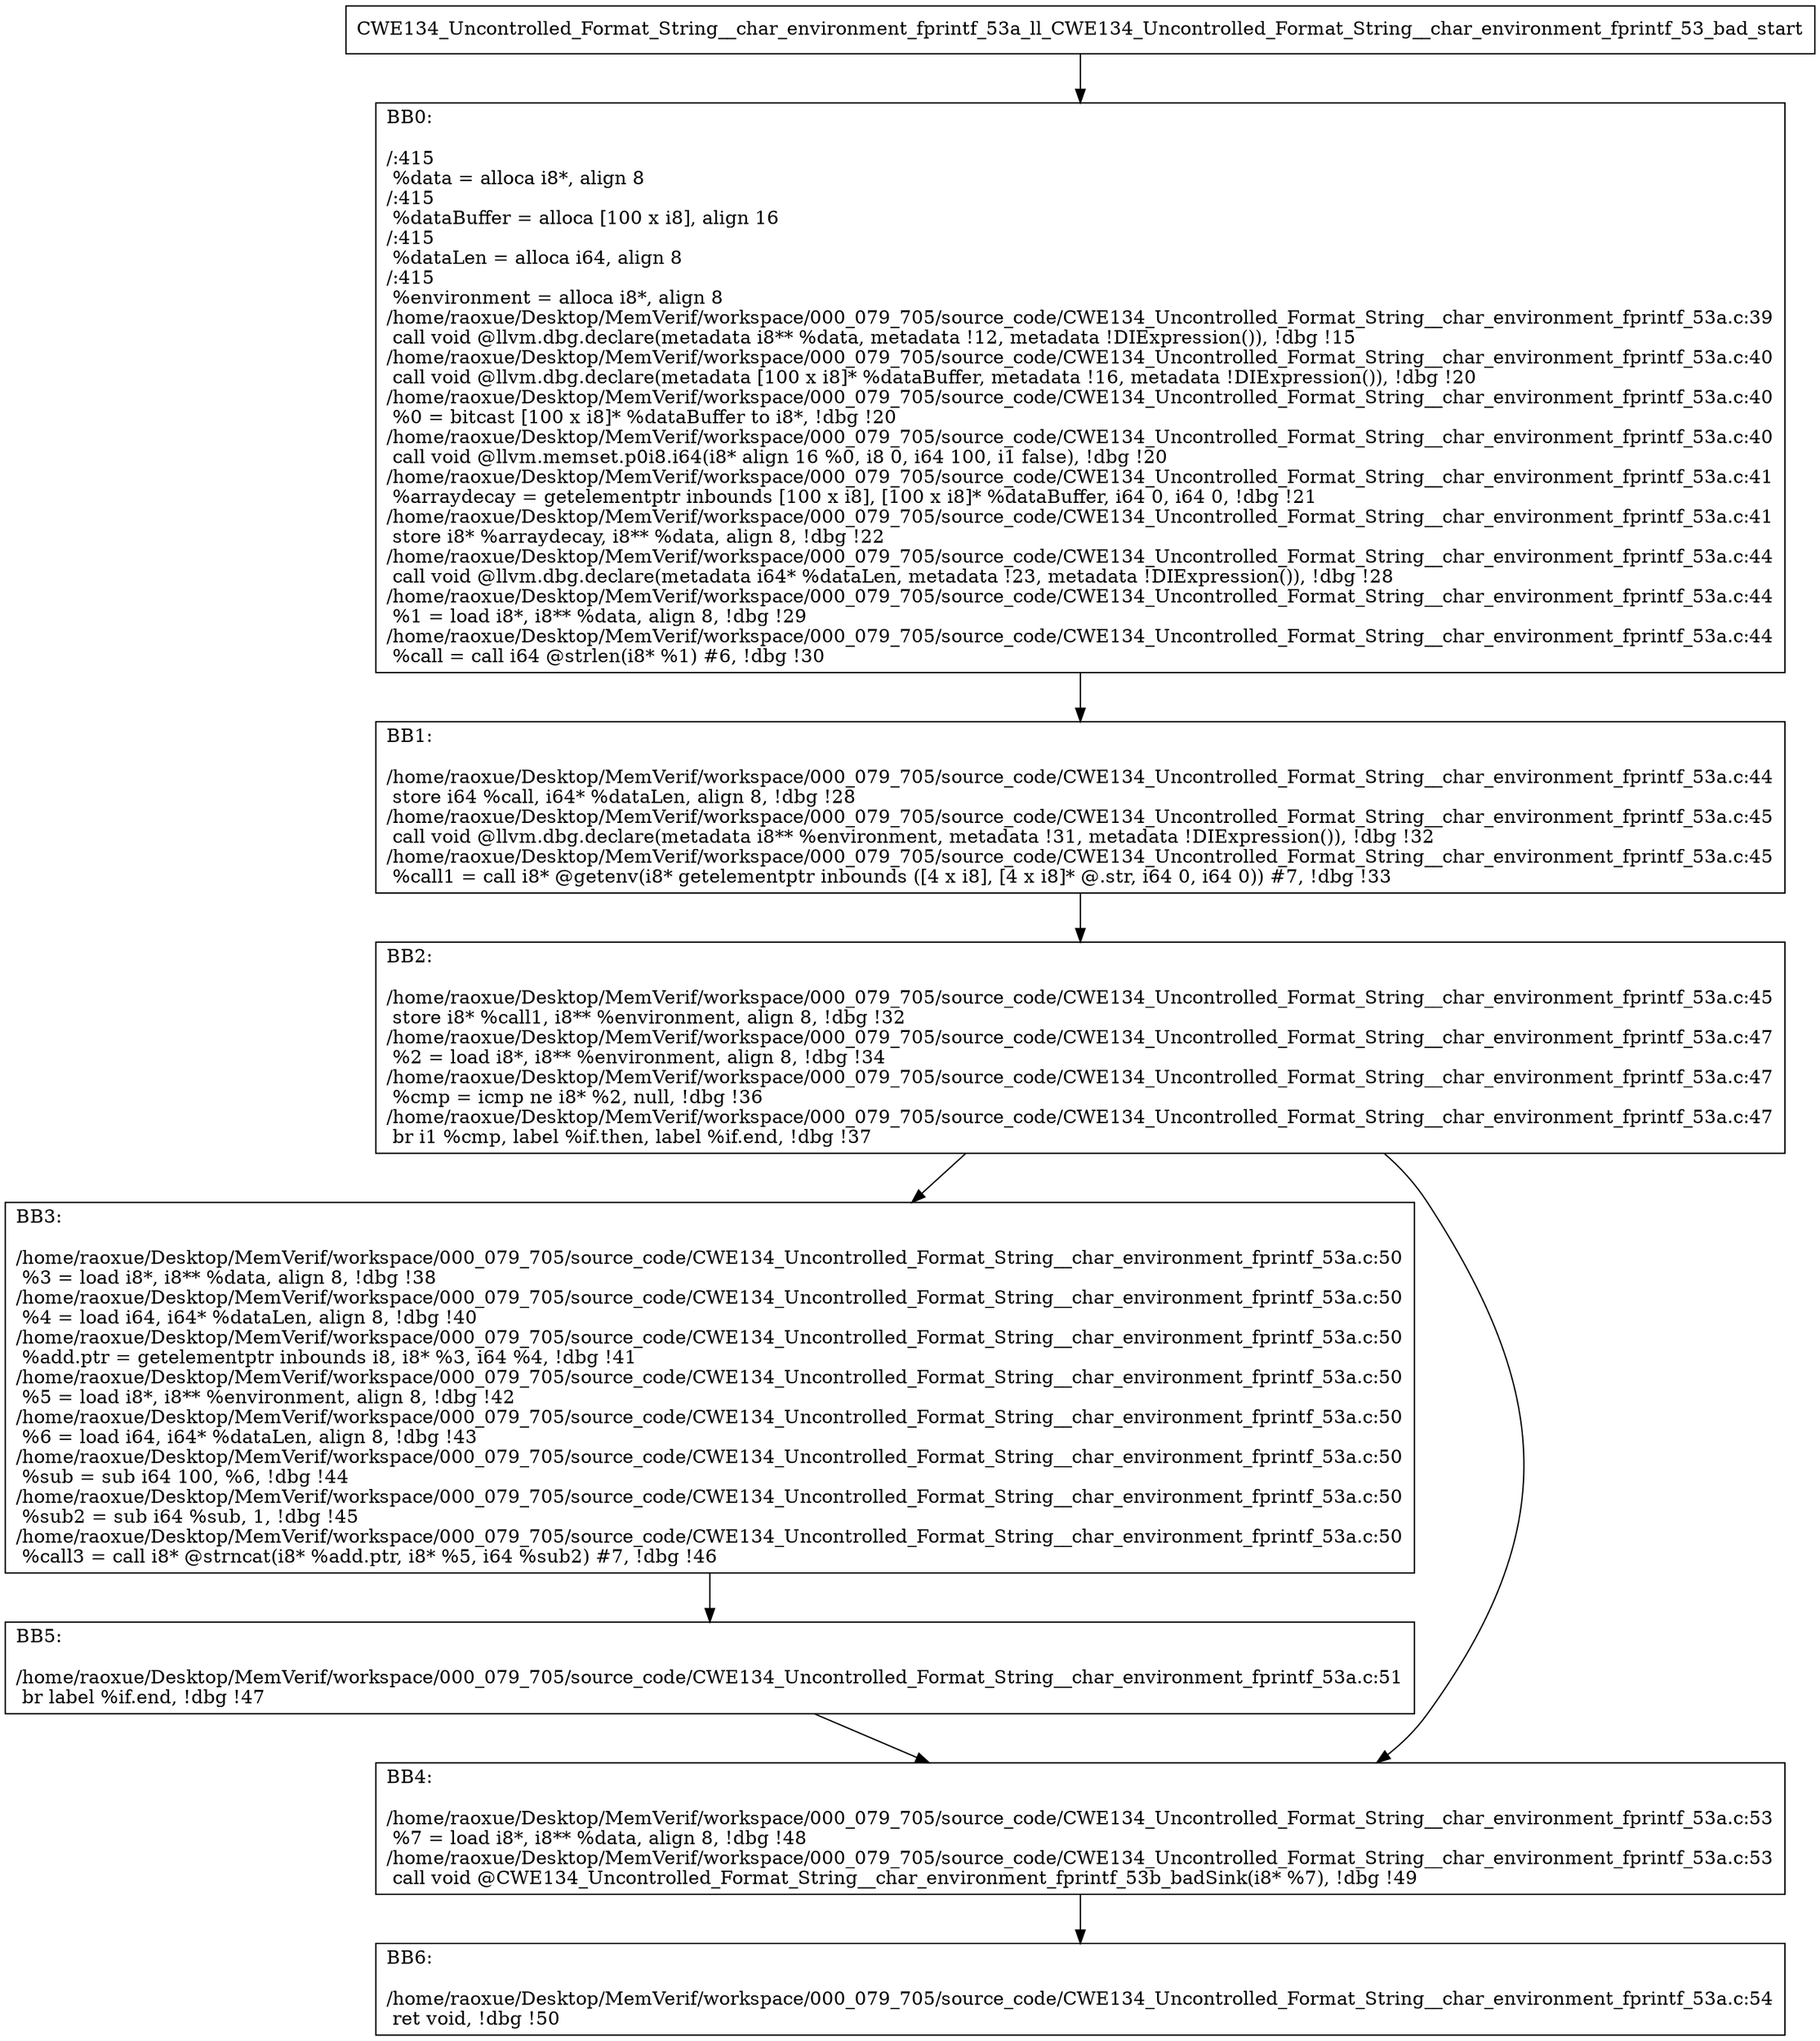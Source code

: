 digraph "CFG for'CWE134_Uncontrolled_Format_String__char_environment_fprintf_53a_ll_CWE134_Uncontrolled_Format_String__char_environment_fprintf_53_bad' function" {
	BBCWE134_Uncontrolled_Format_String__char_environment_fprintf_53a_ll_CWE134_Uncontrolled_Format_String__char_environment_fprintf_53_bad_start[shape=record,label="{CWE134_Uncontrolled_Format_String__char_environment_fprintf_53a_ll_CWE134_Uncontrolled_Format_String__char_environment_fprintf_53_bad_start}"];
	BBCWE134_Uncontrolled_Format_String__char_environment_fprintf_53a_ll_CWE134_Uncontrolled_Format_String__char_environment_fprintf_53_bad_start-> CWE134_Uncontrolled_Format_String__char_environment_fprintf_53a_ll_CWE134_Uncontrolled_Format_String__char_environment_fprintf_53_badBB0;
	CWE134_Uncontrolled_Format_String__char_environment_fprintf_53a_ll_CWE134_Uncontrolled_Format_String__char_environment_fprintf_53_badBB0 [shape=record, label="{BB0:\l\l/:415\l
  %data = alloca i8*, align 8\l
/:415\l
  %dataBuffer = alloca [100 x i8], align 16\l
/:415\l
  %dataLen = alloca i64, align 8\l
/:415\l
  %environment = alloca i8*, align 8\l
/home/raoxue/Desktop/MemVerif/workspace/000_079_705/source_code/CWE134_Uncontrolled_Format_String__char_environment_fprintf_53a.c:39\l
  call void @llvm.dbg.declare(metadata i8** %data, metadata !12, metadata !DIExpression()), !dbg !15\l
/home/raoxue/Desktop/MemVerif/workspace/000_079_705/source_code/CWE134_Uncontrolled_Format_String__char_environment_fprintf_53a.c:40\l
  call void @llvm.dbg.declare(metadata [100 x i8]* %dataBuffer, metadata !16, metadata !DIExpression()), !dbg !20\l
/home/raoxue/Desktop/MemVerif/workspace/000_079_705/source_code/CWE134_Uncontrolled_Format_String__char_environment_fprintf_53a.c:40\l
  %0 = bitcast [100 x i8]* %dataBuffer to i8*, !dbg !20\l
/home/raoxue/Desktop/MemVerif/workspace/000_079_705/source_code/CWE134_Uncontrolled_Format_String__char_environment_fprintf_53a.c:40\l
  call void @llvm.memset.p0i8.i64(i8* align 16 %0, i8 0, i64 100, i1 false), !dbg !20\l
/home/raoxue/Desktop/MemVerif/workspace/000_079_705/source_code/CWE134_Uncontrolled_Format_String__char_environment_fprintf_53a.c:41\l
  %arraydecay = getelementptr inbounds [100 x i8], [100 x i8]* %dataBuffer, i64 0, i64 0, !dbg !21\l
/home/raoxue/Desktop/MemVerif/workspace/000_079_705/source_code/CWE134_Uncontrolled_Format_String__char_environment_fprintf_53a.c:41\l
  store i8* %arraydecay, i8** %data, align 8, !dbg !22\l
/home/raoxue/Desktop/MemVerif/workspace/000_079_705/source_code/CWE134_Uncontrolled_Format_String__char_environment_fprintf_53a.c:44\l
  call void @llvm.dbg.declare(metadata i64* %dataLen, metadata !23, metadata !DIExpression()), !dbg !28\l
/home/raoxue/Desktop/MemVerif/workspace/000_079_705/source_code/CWE134_Uncontrolled_Format_String__char_environment_fprintf_53a.c:44\l
  %1 = load i8*, i8** %data, align 8, !dbg !29\l
/home/raoxue/Desktop/MemVerif/workspace/000_079_705/source_code/CWE134_Uncontrolled_Format_String__char_environment_fprintf_53a.c:44\l
  %call = call i64 @strlen(i8* %1) #6, !dbg !30\l
}"];
	CWE134_Uncontrolled_Format_String__char_environment_fprintf_53a_ll_CWE134_Uncontrolled_Format_String__char_environment_fprintf_53_badBB0-> CWE134_Uncontrolled_Format_String__char_environment_fprintf_53a_ll_CWE134_Uncontrolled_Format_String__char_environment_fprintf_53_badBB1;
	CWE134_Uncontrolled_Format_String__char_environment_fprintf_53a_ll_CWE134_Uncontrolled_Format_String__char_environment_fprintf_53_badBB1 [shape=record, label="{BB1:\l\l/home/raoxue/Desktop/MemVerif/workspace/000_079_705/source_code/CWE134_Uncontrolled_Format_String__char_environment_fprintf_53a.c:44\l
  store i64 %call, i64* %dataLen, align 8, !dbg !28\l
/home/raoxue/Desktop/MemVerif/workspace/000_079_705/source_code/CWE134_Uncontrolled_Format_String__char_environment_fprintf_53a.c:45\l
  call void @llvm.dbg.declare(metadata i8** %environment, metadata !31, metadata !DIExpression()), !dbg !32\l
/home/raoxue/Desktop/MemVerif/workspace/000_079_705/source_code/CWE134_Uncontrolled_Format_String__char_environment_fprintf_53a.c:45\l
  %call1 = call i8* @getenv(i8* getelementptr inbounds ([4 x i8], [4 x i8]* @.str, i64 0, i64 0)) #7, !dbg !33\l
}"];
	CWE134_Uncontrolled_Format_String__char_environment_fprintf_53a_ll_CWE134_Uncontrolled_Format_String__char_environment_fprintf_53_badBB1-> CWE134_Uncontrolled_Format_String__char_environment_fprintf_53a_ll_CWE134_Uncontrolled_Format_String__char_environment_fprintf_53_badBB2;
	CWE134_Uncontrolled_Format_String__char_environment_fprintf_53a_ll_CWE134_Uncontrolled_Format_String__char_environment_fprintf_53_badBB2 [shape=record, label="{BB2:\l\l/home/raoxue/Desktop/MemVerif/workspace/000_079_705/source_code/CWE134_Uncontrolled_Format_String__char_environment_fprintf_53a.c:45\l
  store i8* %call1, i8** %environment, align 8, !dbg !32\l
/home/raoxue/Desktop/MemVerif/workspace/000_079_705/source_code/CWE134_Uncontrolled_Format_String__char_environment_fprintf_53a.c:47\l
  %2 = load i8*, i8** %environment, align 8, !dbg !34\l
/home/raoxue/Desktop/MemVerif/workspace/000_079_705/source_code/CWE134_Uncontrolled_Format_String__char_environment_fprintf_53a.c:47\l
  %cmp = icmp ne i8* %2, null, !dbg !36\l
/home/raoxue/Desktop/MemVerif/workspace/000_079_705/source_code/CWE134_Uncontrolled_Format_String__char_environment_fprintf_53a.c:47\l
  br i1 %cmp, label %if.then, label %if.end, !dbg !37\l
}"];
	CWE134_Uncontrolled_Format_String__char_environment_fprintf_53a_ll_CWE134_Uncontrolled_Format_String__char_environment_fprintf_53_badBB2-> CWE134_Uncontrolled_Format_String__char_environment_fprintf_53a_ll_CWE134_Uncontrolled_Format_String__char_environment_fprintf_53_badBB3;
	CWE134_Uncontrolled_Format_String__char_environment_fprintf_53a_ll_CWE134_Uncontrolled_Format_String__char_environment_fprintf_53_badBB2-> CWE134_Uncontrolled_Format_String__char_environment_fprintf_53a_ll_CWE134_Uncontrolled_Format_String__char_environment_fprintf_53_badBB4;
	CWE134_Uncontrolled_Format_String__char_environment_fprintf_53a_ll_CWE134_Uncontrolled_Format_String__char_environment_fprintf_53_badBB3 [shape=record, label="{BB3:\l\l/home/raoxue/Desktop/MemVerif/workspace/000_079_705/source_code/CWE134_Uncontrolled_Format_String__char_environment_fprintf_53a.c:50\l
  %3 = load i8*, i8** %data, align 8, !dbg !38\l
/home/raoxue/Desktop/MemVerif/workspace/000_079_705/source_code/CWE134_Uncontrolled_Format_String__char_environment_fprintf_53a.c:50\l
  %4 = load i64, i64* %dataLen, align 8, !dbg !40\l
/home/raoxue/Desktop/MemVerif/workspace/000_079_705/source_code/CWE134_Uncontrolled_Format_String__char_environment_fprintf_53a.c:50\l
  %add.ptr = getelementptr inbounds i8, i8* %3, i64 %4, !dbg !41\l
/home/raoxue/Desktop/MemVerif/workspace/000_079_705/source_code/CWE134_Uncontrolled_Format_String__char_environment_fprintf_53a.c:50\l
  %5 = load i8*, i8** %environment, align 8, !dbg !42\l
/home/raoxue/Desktop/MemVerif/workspace/000_079_705/source_code/CWE134_Uncontrolled_Format_String__char_environment_fprintf_53a.c:50\l
  %6 = load i64, i64* %dataLen, align 8, !dbg !43\l
/home/raoxue/Desktop/MemVerif/workspace/000_079_705/source_code/CWE134_Uncontrolled_Format_String__char_environment_fprintf_53a.c:50\l
  %sub = sub i64 100, %6, !dbg !44\l
/home/raoxue/Desktop/MemVerif/workspace/000_079_705/source_code/CWE134_Uncontrolled_Format_String__char_environment_fprintf_53a.c:50\l
  %sub2 = sub i64 %sub, 1, !dbg !45\l
/home/raoxue/Desktop/MemVerif/workspace/000_079_705/source_code/CWE134_Uncontrolled_Format_String__char_environment_fprintf_53a.c:50\l
  %call3 = call i8* @strncat(i8* %add.ptr, i8* %5, i64 %sub2) #7, !dbg !46\l
}"];
	CWE134_Uncontrolled_Format_String__char_environment_fprintf_53a_ll_CWE134_Uncontrolled_Format_String__char_environment_fprintf_53_badBB3-> CWE134_Uncontrolled_Format_String__char_environment_fprintf_53a_ll_CWE134_Uncontrolled_Format_String__char_environment_fprintf_53_badBB5;
	CWE134_Uncontrolled_Format_String__char_environment_fprintf_53a_ll_CWE134_Uncontrolled_Format_String__char_environment_fprintf_53_badBB5 [shape=record, label="{BB5:\l\l/home/raoxue/Desktop/MemVerif/workspace/000_079_705/source_code/CWE134_Uncontrolled_Format_String__char_environment_fprintf_53a.c:51\l
  br label %if.end, !dbg !47\l
}"];
	CWE134_Uncontrolled_Format_String__char_environment_fprintf_53a_ll_CWE134_Uncontrolled_Format_String__char_environment_fprintf_53_badBB5-> CWE134_Uncontrolled_Format_String__char_environment_fprintf_53a_ll_CWE134_Uncontrolled_Format_String__char_environment_fprintf_53_badBB4;
	CWE134_Uncontrolled_Format_String__char_environment_fprintf_53a_ll_CWE134_Uncontrolled_Format_String__char_environment_fprintf_53_badBB4 [shape=record, label="{BB4:\l\l/home/raoxue/Desktop/MemVerif/workspace/000_079_705/source_code/CWE134_Uncontrolled_Format_String__char_environment_fprintf_53a.c:53\l
  %7 = load i8*, i8** %data, align 8, !dbg !48\l
/home/raoxue/Desktop/MemVerif/workspace/000_079_705/source_code/CWE134_Uncontrolled_Format_String__char_environment_fprintf_53a.c:53\l
  call void @CWE134_Uncontrolled_Format_String__char_environment_fprintf_53b_badSink(i8* %7), !dbg !49\l
}"];
	CWE134_Uncontrolled_Format_String__char_environment_fprintf_53a_ll_CWE134_Uncontrolled_Format_String__char_environment_fprintf_53_badBB4-> CWE134_Uncontrolled_Format_String__char_environment_fprintf_53a_ll_CWE134_Uncontrolled_Format_String__char_environment_fprintf_53_badBB6;
	CWE134_Uncontrolled_Format_String__char_environment_fprintf_53a_ll_CWE134_Uncontrolled_Format_String__char_environment_fprintf_53_badBB6 [shape=record, label="{BB6:\l\l/home/raoxue/Desktop/MemVerif/workspace/000_079_705/source_code/CWE134_Uncontrolled_Format_String__char_environment_fprintf_53a.c:54\l
  ret void, !dbg !50\l
}"];
}
